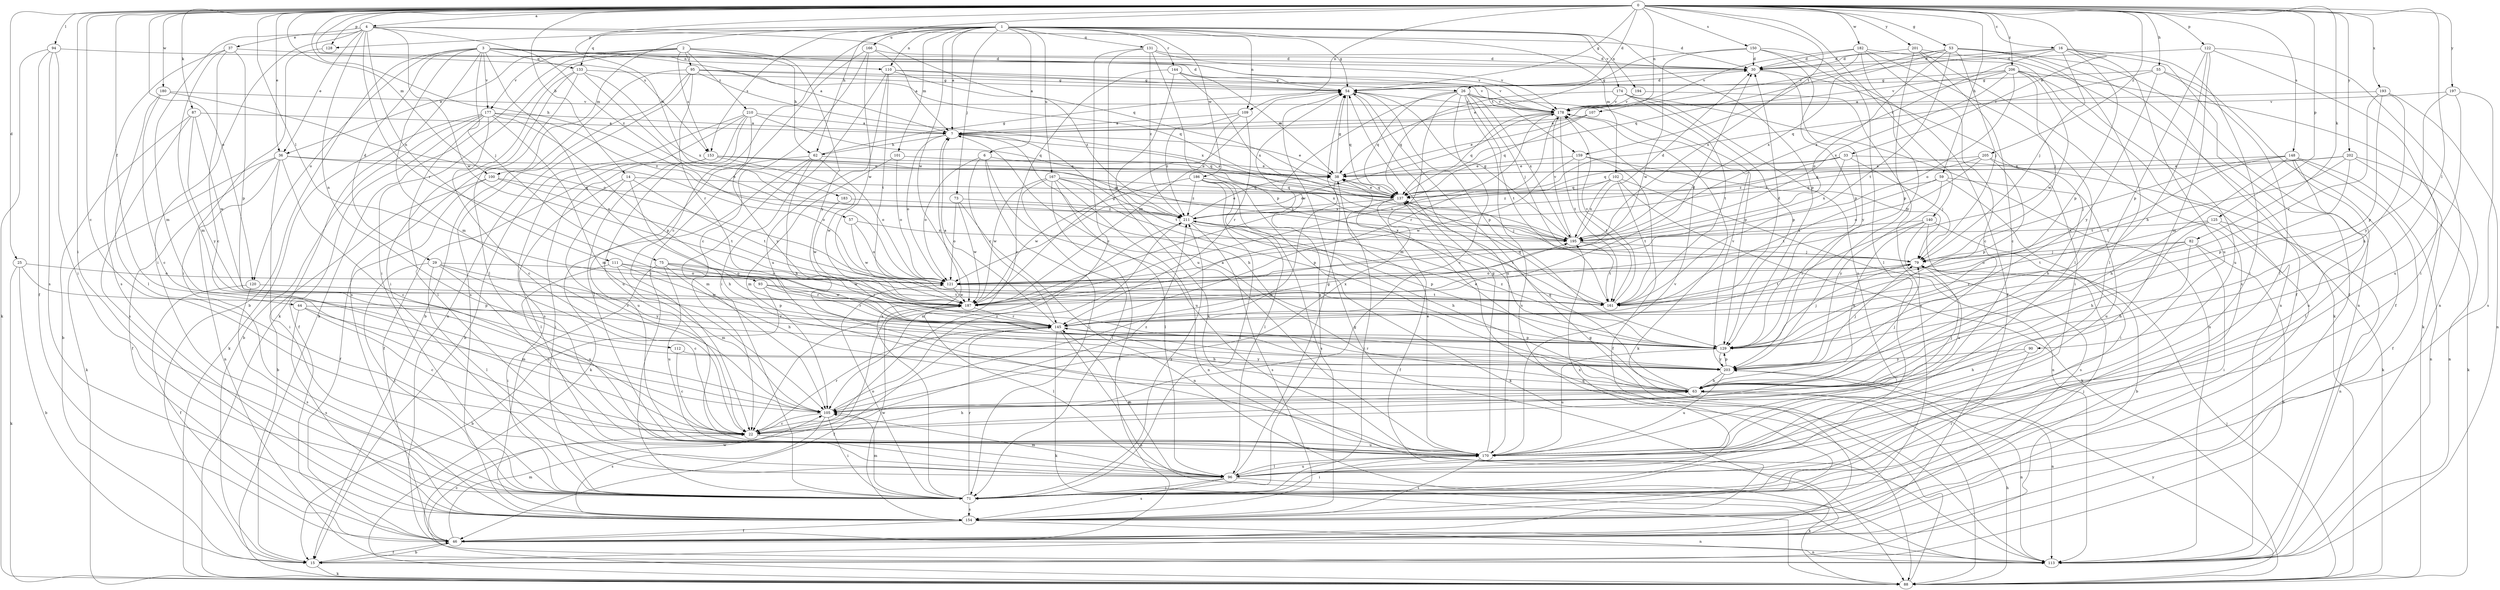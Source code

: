 strict digraph  {
0;
1;
2;
3;
4;
6;
7;
14;
15;
16;
22;
25;
26;
29;
30;
33;
36;
37;
38;
44;
46;
53;
54;
55;
57;
59;
62;
63;
71;
73;
75;
79;
82;
87;
88;
90;
93;
94;
95;
96;
100;
101;
102;
105;
107;
109;
110;
111;
112;
113;
120;
121;
122;
125;
128;
129;
131;
133;
137;
140;
144;
145;
148;
150;
153;
154;
159;
161;
166;
167;
170;
174;
177;
178;
180;
182;
183;
186;
187;
193;
194;
195;
197;
201;
202;
203;
205;
206;
210;
211;
0 -> 4  [label=a];
0 -> 14  [label=b];
0 -> 16  [label=c];
0 -> 22  [label=c];
0 -> 25  [label=d];
0 -> 26  [label=d];
0 -> 33  [label=e];
0 -> 36  [label=e];
0 -> 44  [label=f];
0 -> 53  [label=g];
0 -> 54  [label=g];
0 -> 55  [label=h];
0 -> 57  [label=h];
0 -> 59  [label=h];
0 -> 62  [label=h];
0 -> 71  [label=i];
0 -> 82  [label=k];
0 -> 87  [label=k];
0 -> 90  [label=l];
0 -> 93  [label=l];
0 -> 94  [label=l];
0 -> 100  [label=m];
0 -> 107  [label=n];
0 -> 109  [label=n];
0 -> 120  [label=o];
0 -> 122  [label=p];
0 -> 125  [label=p];
0 -> 128  [label=p];
0 -> 140  [label=r];
0 -> 148  [label=s];
0 -> 150  [label=s];
0 -> 153  [label=s];
0 -> 159  [label=t];
0 -> 180  [label=w];
0 -> 182  [label=w];
0 -> 183  [label=w];
0 -> 193  [label=x];
0 -> 197  [label=y];
0 -> 201  [label=y];
0 -> 202  [label=y];
0 -> 205  [label=z];
0 -> 206  [label=z];
1 -> 6  [label=a];
1 -> 7  [label=a];
1 -> 22  [label=c];
1 -> 54  [label=g];
1 -> 73  [label=j];
1 -> 100  [label=m];
1 -> 101  [label=m];
1 -> 102  [label=m];
1 -> 109  [label=n];
1 -> 110  [label=n];
1 -> 128  [label=p];
1 -> 129  [label=p];
1 -> 131  [label=q];
1 -> 133  [label=q];
1 -> 144  [label=r];
1 -> 153  [label=s];
1 -> 166  [label=u];
1 -> 167  [label=u];
1 -> 174  [label=v];
1 -> 186  [label=w];
1 -> 187  [label=w];
1 -> 194  [label=x];
2 -> 36  [label=e];
2 -> 62  [label=h];
2 -> 71  [label=i];
2 -> 88  [label=k];
2 -> 95  [label=l];
2 -> 153  [label=s];
2 -> 159  [label=t];
2 -> 177  [label=v];
2 -> 203  [label=y];
2 -> 210  [label=z];
3 -> 7  [label=a];
3 -> 15  [label=b];
3 -> 26  [label=d];
3 -> 29  [label=d];
3 -> 75  [label=j];
3 -> 88  [label=k];
3 -> 105  [label=m];
3 -> 110  [label=n];
3 -> 120  [label=o];
3 -> 133  [label=q];
3 -> 177  [label=v];
3 -> 178  [label=v];
3 -> 203  [label=y];
4 -> 30  [label=d];
4 -> 36  [label=e];
4 -> 37  [label=e];
4 -> 71  [label=i];
4 -> 105  [label=m];
4 -> 111  [label=n];
4 -> 112  [label=n];
4 -> 137  [label=q];
4 -> 145  [label=r];
4 -> 187  [label=w];
4 -> 211  [label=z];
6 -> 38  [label=e];
6 -> 71  [label=i];
6 -> 121  [label=o];
6 -> 145  [label=r];
6 -> 170  [label=u];
7 -> 38  [label=e];
7 -> 62  [label=h];
7 -> 63  [label=h];
7 -> 121  [label=o];
7 -> 137  [label=q];
7 -> 161  [label=t];
14 -> 22  [label=c];
14 -> 63  [label=h];
14 -> 96  [label=l];
14 -> 137  [label=q];
14 -> 161  [label=t];
15 -> 46  [label=f];
15 -> 54  [label=g];
15 -> 88  [label=k];
16 -> 30  [label=d];
16 -> 46  [label=f];
16 -> 71  [label=i];
16 -> 79  [label=j];
16 -> 129  [label=p];
16 -> 170  [label=u];
16 -> 178  [label=v];
16 -> 195  [label=x];
22 -> 63  [label=h];
22 -> 145  [label=r];
22 -> 170  [label=u];
22 -> 211  [label=z];
25 -> 15  [label=b];
25 -> 88  [label=k];
25 -> 121  [label=o];
25 -> 129  [label=p];
26 -> 22  [label=c];
26 -> 79  [label=j];
26 -> 105  [label=m];
26 -> 129  [label=p];
26 -> 137  [label=q];
26 -> 154  [label=s];
26 -> 161  [label=t];
26 -> 178  [label=v];
26 -> 187  [label=w];
26 -> 195  [label=x];
29 -> 22  [label=c];
29 -> 71  [label=i];
29 -> 96  [label=l];
29 -> 121  [label=o];
29 -> 170  [label=u];
29 -> 203  [label=y];
30 -> 54  [label=g];
30 -> 71  [label=i];
30 -> 203  [label=y];
33 -> 38  [label=e];
33 -> 79  [label=j];
33 -> 88  [label=k];
33 -> 137  [label=q];
33 -> 195  [label=x];
33 -> 211  [label=z];
36 -> 22  [label=c];
36 -> 38  [label=e];
36 -> 46  [label=f];
36 -> 71  [label=i];
36 -> 88  [label=k];
36 -> 113  [label=n];
36 -> 121  [label=o];
37 -> 22  [label=c];
37 -> 30  [label=d];
37 -> 105  [label=m];
37 -> 129  [label=p];
37 -> 154  [label=s];
38 -> 54  [label=g];
38 -> 105  [label=m];
38 -> 137  [label=q];
44 -> 22  [label=c];
44 -> 105  [label=m];
44 -> 145  [label=r];
44 -> 154  [label=s];
46 -> 15  [label=b];
46 -> 22  [label=c];
46 -> 105  [label=m];
46 -> 113  [label=n];
53 -> 30  [label=d];
53 -> 46  [label=f];
53 -> 79  [label=j];
53 -> 96  [label=l];
53 -> 113  [label=n];
53 -> 121  [label=o];
53 -> 137  [label=q];
53 -> 161  [label=t];
53 -> 195  [label=x];
54 -> 30  [label=d];
54 -> 129  [label=p];
54 -> 137  [label=q];
54 -> 170  [label=u];
54 -> 178  [label=v];
55 -> 46  [label=f];
55 -> 54  [label=g];
55 -> 96  [label=l];
55 -> 137  [label=q];
55 -> 203  [label=y];
57 -> 121  [label=o];
57 -> 187  [label=w];
57 -> 195  [label=x];
59 -> 71  [label=i];
59 -> 137  [label=q];
59 -> 161  [label=t];
59 -> 170  [label=u];
59 -> 203  [label=y];
62 -> 38  [label=e];
62 -> 54  [label=g];
62 -> 63  [label=h];
62 -> 88  [label=k];
62 -> 105  [label=m];
62 -> 121  [label=o];
62 -> 170  [label=u];
63 -> 7  [label=a];
63 -> 38  [label=e];
63 -> 79  [label=j];
63 -> 105  [label=m];
63 -> 113  [label=n];
63 -> 137  [label=q];
71 -> 7  [label=a];
71 -> 54  [label=g];
71 -> 105  [label=m];
71 -> 121  [label=o];
71 -> 145  [label=r];
71 -> 154  [label=s];
71 -> 195  [label=x];
71 -> 211  [label=z];
73 -> 113  [label=n];
73 -> 121  [label=o];
73 -> 187  [label=w];
73 -> 211  [label=z];
75 -> 63  [label=h];
75 -> 71  [label=i];
75 -> 121  [label=o];
75 -> 145  [label=r];
75 -> 170  [label=u];
75 -> 187  [label=w];
79 -> 121  [label=o];
79 -> 161  [label=t];
82 -> 15  [label=b];
82 -> 63  [label=h];
82 -> 71  [label=i];
82 -> 79  [label=j];
82 -> 121  [label=o];
82 -> 145  [label=r];
87 -> 7  [label=a];
87 -> 15  [label=b];
87 -> 154  [label=s];
87 -> 187  [label=w];
87 -> 203  [label=y];
88 -> 54  [label=g];
88 -> 63  [label=h];
88 -> 79  [label=j];
88 -> 187  [label=w];
88 -> 203  [label=y];
90 -> 63  [label=h];
90 -> 71  [label=i];
90 -> 203  [label=y];
93 -> 15  [label=b];
93 -> 145  [label=r];
93 -> 161  [label=t];
93 -> 187  [label=w];
94 -> 30  [label=d];
94 -> 46  [label=f];
94 -> 71  [label=i];
94 -> 88  [label=k];
94 -> 154  [label=s];
95 -> 15  [label=b];
95 -> 54  [label=g];
95 -> 113  [label=n];
95 -> 137  [label=q];
95 -> 145  [label=r];
95 -> 154  [label=s];
95 -> 178  [label=v];
95 -> 195  [label=x];
96 -> 54  [label=g];
96 -> 71  [label=i];
96 -> 88  [label=k];
96 -> 105  [label=m];
96 -> 145  [label=r];
96 -> 154  [label=s];
96 -> 170  [label=u];
100 -> 15  [label=b];
100 -> 46  [label=f];
100 -> 137  [label=q];
100 -> 161  [label=t];
101 -> 38  [label=e];
101 -> 105  [label=m];
101 -> 121  [label=o];
102 -> 88  [label=k];
102 -> 113  [label=n];
102 -> 137  [label=q];
102 -> 161  [label=t];
102 -> 195  [label=x];
102 -> 211  [label=z];
105 -> 22  [label=c];
105 -> 71  [label=i];
105 -> 79  [label=j];
105 -> 154  [label=s];
105 -> 211  [label=z];
107 -> 7  [label=a];
107 -> 38  [label=e];
107 -> 137  [label=q];
109 -> 7  [label=a];
109 -> 145  [label=r];
109 -> 187  [label=w];
109 -> 211  [label=z];
110 -> 54  [label=g];
110 -> 71  [label=i];
110 -> 161  [label=t];
110 -> 170  [label=u];
110 -> 178  [label=v];
110 -> 211  [label=z];
111 -> 105  [label=m];
111 -> 121  [label=o];
111 -> 129  [label=p];
111 -> 145  [label=r];
111 -> 170  [label=u];
112 -> 22  [label=c];
112 -> 203  [label=y];
113 -> 137  [label=q];
120 -> 46  [label=f];
120 -> 154  [label=s];
120 -> 187  [label=w];
121 -> 161  [label=t];
121 -> 187  [label=w];
122 -> 30  [label=d];
122 -> 63  [label=h];
122 -> 71  [label=i];
122 -> 105  [label=m];
122 -> 113  [label=n];
122 -> 129  [label=p];
125 -> 63  [label=h];
125 -> 71  [label=i];
125 -> 113  [label=n];
125 -> 161  [label=t];
125 -> 195  [label=x];
128 -> 71  [label=i];
129 -> 79  [label=j];
129 -> 170  [label=u];
129 -> 203  [label=y];
129 -> 211  [label=z];
131 -> 22  [label=c];
131 -> 30  [label=d];
131 -> 88  [label=k];
131 -> 129  [label=p];
131 -> 178  [label=v];
131 -> 211  [label=z];
133 -> 54  [label=g];
133 -> 71  [label=i];
133 -> 96  [label=l];
133 -> 121  [label=o];
133 -> 154  [label=s];
133 -> 195  [label=x];
137 -> 38  [label=e];
137 -> 46  [label=f];
137 -> 71  [label=i];
137 -> 79  [label=j];
137 -> 211  [label=z];
140 -> 15  [label=b];
140 -> 63  [label=h];
140 -> 145  [label=r];
140 -> 154  [label=s];
140 -> 170  [label=u];
140 -> 195  [label=x];
144 -> 22  [label=c];
144 -> 38  [label=e];
144 -> 54  [label=g];
144 -> 170  [label=u];
144 -> 195  [label=x];
145 -> 7  [label=a];
145 -> 30  [label=d];
145 -> 46  [label=f];
145 -> 63  [label=h];
145 -> 88  [label=k];
145 -> 113  [label=n];
145 -> 129  [label=p];
145 -> 195  [label=x];
148 -> 38  [label=e];
148 -> 46  [label=f];
148 -> 63  [label=h];
148 -> 79  [label=j];
148 -> 96  [label=l];
148 -> 113  [label=n];
148 -> 161  [label=t];
148 -> 170  [label=u];
150 -> 30  [label=d];
150 -> 38  [label=e];
150 -> 46  [label=f];
150 -> 96  [label=l];
150 -> 129  [label=p];
150 -> 187  [label=w];
153 -> 38  [label=e];
153 -> 46  [label=f];
153 -> 71  [label=i];
153 -> 187  [label=w];
153 -> 195  [label=x];
153 -> 211  [label=z];
154 -> 46  [label=f];
154 -> 79  [label=j];
154 -> 113  [label=n];
154 -> 187  [label=w];
159 -> 38  [label=e];
159 -> 46  [label=f];
159 -> 79  [label=j];
159 -> 161  [label=t];
159 -> 187  [label=w];
161 -> 137  [label=q];
161 -> 178  [label=v];
166 -> 7  [label=a];
166 -> 22  [label=c];
166 -> 30  [label=d];
166 -> 71  [label=i];
166 -> 187  [label=w];
167 -> 46  [label=f];
167 -> 71  [label=i];
167 -> 96  [label=l];
167 -> 113  [label=n];
167 -> 129  [label=p];
167 -> 137  [label=q];
167 -> 187  [label=w];
167 -> 195  [label=x];
170 -> 38  [label=e];
170 -> 54  [label=g];
170 -> 71  [label=i];
170 -> 96  [label=l];
170 -> 154  [label=s];
170 -> 178  [label=v];
174 -> 113  [label=n];
174 -> 129  [label=p];
174 -> 137  [label=q];
174 -> 161  [label=t];
174 -> 170  [label=u];
174 -> 178  [label=v];
177 -> 7  [label=a];
177 -> 15  [label=b];
177 -> 22  [label=c];
177 -> 46  [label=f];
177 -> 88  [label=k];
177 -> 96  [label=l];
177 -> 105  [label=m];
177 -> 129  [label=p];
177 -> 211  [label=z];
178 -> 7  [label=a];
178 -> 88  [label=k];
178 -> 121  [label=o];
178 -> 137  [label=q];
178 -> 145  [label=r];
178 -> 161  [label=t];
180 -> 22  [label=c];
180 -> 96  [label=l];
180 -> 121  [label=o];
180 -> 178  [label=v];
182 -> 22  [label=c];
182 -> 30  [label=d];
182 -> 96  [label=l];
182 -> 113  [label=n];
182 -> 178  [label=v];
182 -> 195  [label=x];
182 -> 203  [label=y];
183 -> 187  [label=w];
183 -> 211  [label=z];
186 -> 71  [label=i];
186 -> 88  [label=k];
186 -> 96  [label=l];
186 -> 137  [label=q];
186 -> 154  [label=s];
186 -> 187  [label=w];
186 -> 211  [label=z];
187 -> 30  [label=d];
187 -> 54  [label=g];
187 -> 96  [label=l];
187 -> 145  [label=r];
187 -> 178  [label=v];
193 -> 63  [label=h];
193 -> 113  [label=n];
193 -> 129  [label=p];
193 -> 145  [label=r];
193 -> 178  [label=v];
194 -> 154  [label=s];
194 -> 178  [label=v];
195 -> 30  [label=d];
195 -> 54  [label=g];
195 -> 79  [label=j];
195 -> 161  [label=t];
195 -> 178  [label=v];
197 -> 154  [label=s];
197 -> 170  [label=u];
197 -> 178  [label=v];
197 -> 203  [label=y];
201 -> 22  [label=c];
201 -> 30  [label=d];
201 -> 88  [label=k];
201 -> 129  [label=p];
201 -> 154  [label=s];
202 -> 38  [label=e];
202 -> 88  [label=k];
202 -> 113  [label=n];
202 -> 129  [label=p];
202 -> 161  [label=t];
202 -> 211  [label=z];
203 -> 63  [label=h];
203 -> 79  [label=j];
203 -> 113  [label=n];
203 -> 129  [label=p];
203 -> 145  [label=r];
203 -> 170  [label=u];
203 -> 178  [label=v];
205 -> 38  [label=e];
205 -> 63  [label=h];
205 -> 121  [label=o];
205 -> 129  [label=p];
205 -> 137  [label=q];
206 -> 7  [label=a];
206 -> 54  [label=g];
206 -> 79  [label=j];
206 -> 88  [label=k];
206 -> 121  [label=o];
206 -> 170  [label=u];
206 -> 178  [label=v];
206 -> 187  [label=w];
206 -> 195  [label=x];
210 -> 7  [label=a];
210 -> 15  [label=b];
210 -> 96  [label=l];
210 -> 137  [label=q];
210 -> 154  [label=s];
210 -> 170  [label=u];
210 -> 203  [label=y];
211 -> 38  [label=e];
211 -> 63  [label=h];
211 -> 105  [label=m];
211 -> 129  [label=p];
211 -> 154  [label=s];
211 -> 161  [label=t];
211 -> 195  [label=x];
}
